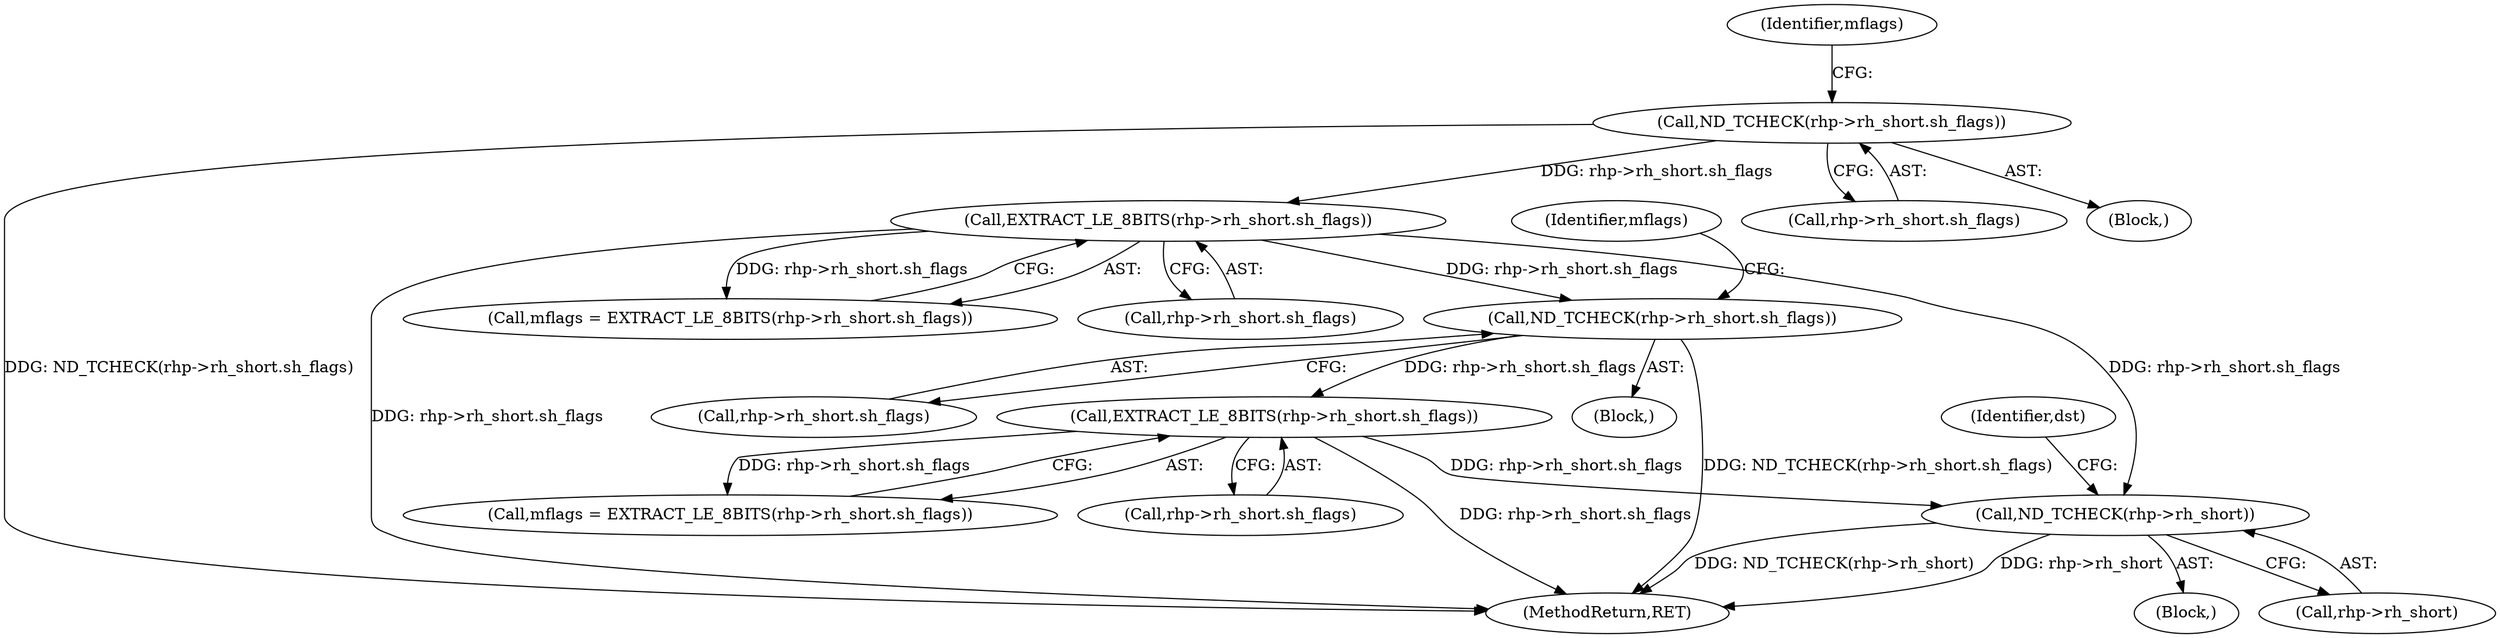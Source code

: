 digraph "0_tcpdump_c6e0531b5def26ecf912e8de6ade86cbdaed3751@pointer" {
"1000364" [label="(Call,ND_TCHECK(rhp->rh_short))"];
"1000183" [label="(Call,EXTRACT_LE_8BITS(rhp->rh_short.sh_flags))"];
"1000175" [label="(Call,ND_TCHECK(rhp->rh_short.sh_flags))"];
"1000256" [label="(Call,EXTRACT_LE_8BITS(rhp->rh_short.sh_flags))"];
"1000248" [label="(Call,ND_TCHECK(rhp->rh_short.sh_flags))"];
"1000183" [label="(Call,EXTRACT_LE_8BITS(rhp->rh_short.sh_flags))"];
"1000254" [label="(Call,mflags = EXTRACT_LE_8BITS(rhp->rh_short.sh_flags))"];
"1000295" [label="(Block,)"];
"1000176" [label="(Call,rhp->rh_short.sh_flags)"];
"1000248" [label="(Call,ND_TCHECK(rhp->rh_short.sh_flags))"];
"1000491" [label="(MethodReturn,RET)"];
"1000175" [label="(Call,ND_TCHECK(rhp->rh_short.sh_flags))"];
"1000369" [label="(Identifier,dst)"];
"1000107" [label="(Block,)"];
"1000182" [label="(Identifier,mflags)"];
"1000257" [label="(Call,rhp->rh_short.sh_flags)"];
"1000193" [label="(Block,)"];
"1000365" [label="(Call,rhp->rh_short)"];
"1000181" [label="(Call,mflags = EXTRACT_LE_8BITS(rhp->rh_short.sh_flags))"];
"1000249" [label="(Call,rhp->rh_short.sh_flags)"];
"1000255" [label="(Identifier,mflags)"];
"1000256" [label="(Call,EXTRACT_LE_8BITS(rhp->rh_short.sh_flags))"];
"1000364" [label="(Call,ND_TCHECK(rhp->rh_short))"];
"1000184" [label="(Call,rhp->rh_short.sh_flags)"];
"1000364" -> "1000295"  [label="AST: "];
"1000364" -> "1000365"  [label="CFG: "];
"1000365" -> "1000364"  [label="AST: "];
"1000369" -> "1000364"  [label="CFG: "];
"1000364" -> "1000491"  [label="DDG: rhp->rh_short"];
"1000364" -> "1000491"  [label="DDG: ND_TCHECK(rhp->rh_short)"];
"1000183" -> "1000364"  [label="DDG: rhp->rh_short.sh_flags"];
"1000256" -> "1000364"  [label="DDG: rhp->rh_short.sh_flags"];
"1000183" -> "1000181"  [label="AST: "];
"1000183" -> "1000184"  [label="CFG: "];
"1000184" -> "1000183"  [label="AST: "];
"1000181" -> "1000183"  [label="CFG: "];
"1000183" -> "1000491"  [label="DDG: rhp->rh_short.sh_flags"];
"1000183" -> "1000181"  [label="DDG: rhp->rh_short.sh_flags"];
"1000175" -> "1000183"  [label="DDG: rhp->rh_short.sh_flags"];
"1000183" -> "1000248"  [label="DDG: rhp->rh_short.sh_flags"];
"1000175" -> "1000107"  [label="AST: "];
"1000175" -> "1000176"  [label="CFG: "];
"1000176" -> "1000175"  [label="AST: "];
"1000182" -> "1000175"  [label="CFG: "];
"1000175" -> "1000491"  [label="DDG: ND_TCHECK(rhp->rh_short.sh_flags)"];
"1000256" -> "1000254"  [label="AST: "];
"1000256" -> "1000257"  [label="CFG: "];
"1000257" -> "1000256"  [label="AST: "];
"1000254" -> "1000256"  [label="CFG: "];
"1000256" -> "1000491"  [label="DDG: rhp->rh_short.sh_flags"];
"1000256" -> "1000254"  [label="DDG: rhp->rh_short.sh_flags"];
"1000248" -> "1000256"  [label="DDG: rhp->rh_short.sh_flags"];
"1000248" -> "1000193"  [label="AST: "];
"1000248" -> "1000249"  [label="CFG: "];
"1000249" -> "1000248"  [label="AST: "];
"1000255" -> "1000248"  [label="CFG: "];
"1000248" -> "1000491"  [label="DDG: ND_TCHECK(rhp->rh_short.sh_flags)"];
}
